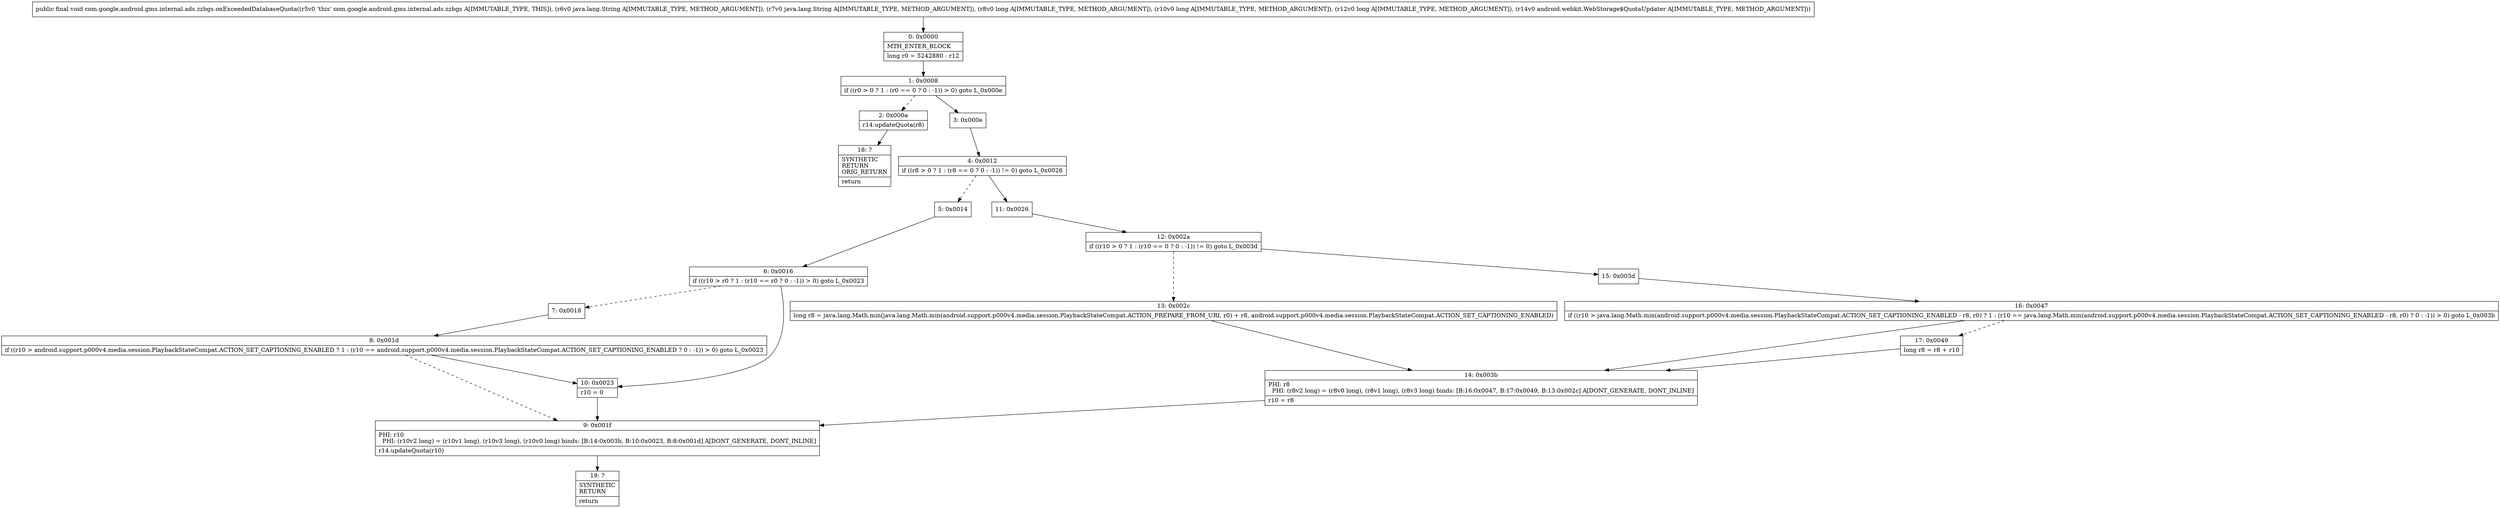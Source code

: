 digraph "CFG forcom.google.android.gms.internal.ads.zzbgs.onExceededDatabaseQuota(Ljava\/lang\/String;Ljava\/lang\/String;JJJLandroid\/webkit\/WebStorage$QuotaUpdater;)V" {
Node_0 [shape=record,label="{0\:\ 0x0000|MTH_ENTER_BLOCK\l|long r0 = 5242880 \- r12\l}"];
Node_1 [shape=record,label="{1\:\ 0x0008|if ((r0 \> 0 ? 1 : (r0 == 0 ? 0 : \-1)) \> 0) goto L_0x000e\l}"];
Node_2 [shape=record,label="{2\:\ 0x000a|r14.updateQuota(r8)\l}"];
Node_3 [shape=record,label="{3\:\ 0x000e}"];
Node_4 [shape=record,label="{4\:\ 0x0012|if ((r8 \> 0 ? 1 : (r8 == 0 ? 0 : \-1)) != 0) goto L_0x0026\l}"];
Node_5 [shape=record,label="{5\:\ 0x0014}"];
Node_6 [shape=record,label="{6\:\ 0x0016|if ((r10 \> r0 ? 1 : (r10 == r0 ? 0 : \-1)) \> 0) goto L_0x0023\l}"];
Node_7 [shape=record,label="{7\:\ 0x0018}"];
Node_8 [shape=record,label="{8\:\ 0x001d|if ((r10 \> android.support.p000v4.media.session.PlaybackStateCompat.ACTION_SET_CAPTIONING_ENABLED ? 1 : (r10 == android.support.p000v4.media.session.PlaybackStateCompat.ACTION_SET_CAPTIONING_ENABLED ? 0 : \-1)) \> 0) goto L_0x0023\l}"];
Node_9 [shape=record,label="{9\:\ 0x001f|PHI: r10 \l  PHI: (r10v2 long) = (r10v1 long), (r10v3 long), (r10v0 long) binds: [B:14:0x003b, B:10:0x0023, B:8:0x001d] A[DONT_GENERATE, DONT_INLINE]\l|r14.updateQuota(r10)\l}"];
Node_10 [shape=record,label="{10\:\ 0x0023|r10 = 0\l}"];
Node_11 [shape=record,label="{11\:\ 0x0026}"];
Node_12 [shape=record,label="{12\:\ 0x002a|if ((r10 \> 0 ? 1 : (r10 == 0 ? 0 : \-1)) != 0) goto L_0x003d\l}"];
Node_13 [shape=record,label="{13\:\ 0x002c|long r8 = java.lang.Math.min(java.lang.Math.min(android.support.p000v4.media.session.PlaybackStateCompat.ACTION_PREPARE_FROM_URI, r0) + r8, android.support.p000v4.media.session.PlaybackStateCompat.ACTION_SET_CAPTIONING_ENABLED)\l}"];
Node_14 [shape=record,label="{14\:\ 0x003b|PHI: r8 \l  PHI: (r8v2 long) = (r8v0 long), (r8v1 long), (r8v3 long) binds: [B:16:0x0047, B:17:0x0049, B:13:0x002c] A[DONT_GENERATE, DONT_INLINE]\l|r10 = r8\l}"];
Node_15 [shape=record,label="{15\:\ 0x003d}"];
Node_16 [shape=record,label="{16\:\ 0x0047|if ((r10 \> java.lang.Math.min(android.support.p000v4.media.session.PlaybackStateCompat.ACTION_SET_CAPTIONING_ENABLED \- r8, r0) ? 1 : (r10 == java.lang.Math.min(android.support.p000v4.media.session.PlaybackStateCompat.ACTION_SET_CAPTIONING_ENABLED \- r8, r0) ? 0 : \-1)) \> 0) goto L_0x003b\l}"];
Node_17 [shape=record,label="{17\:\ 0x0049|long r8 = r8 + r10\l}"];
Node_18 [shape=record,label="{18\:\ ?|SYNTHETIC\lRETURN\lORIG_RETURN\l|return\l}"];
Node_19 [shape=record,label="{19\:\ ?|SYNTHETIC\lRETURN\l|return\l}"];
MethodNode[shape=record,label="{public final void com.google.android.gms.internal.ads.zzbgs.onExceededDatabaseQuota((r5v0 'this' com.google.android.gms.internal.ads.zzbgs A[IMMUTABLE_TYPE, THIS]), (r6v0 java.lang.String A[IMMUTABLE_TYPE, METHOD_ARGUMENT]), (r7v0 java.lang.String A[IMMUTABLE_TYPE, METHOD_ARGUMENT]), (r8v0 long A[IMMUTABLE_TYPE, METHOD_ARGUMENT]), (r10v0 long A[IMMUTABLE_TYPE, METHOD_ARGUMENT]), (r12v0 long A[IMMUTABLE_TYPE, METHOD_ARGUMENT]), (r14v0 android.webkit.WebStorage$QuotaUpdater A[IMMUTABLE_TYPE, METHOD_ARGUMENT])) }"];
MethodNode -> Node_0;
Node_0 -> Node_1;
Node_1 -> Node_2[style=dashed];
Node_1 -> Node_3;
Node_2 -> Node_18;
Node_3 -> Node_4;
Node_4 -> Node_5[style=dashed];
Node_4 -> Node_11;
Node_5 -> Node_6;
Node_6 -> Node_7[style=dashed];
Node_6 -> Node_10;
Node_7 -> Node_8;
Node_8 -> Node_9[style=dashed];
Node_8 -> Node_10;
Node_9 -> Node_19;
Node_10 -> Node_9;
Node_11 -> Node_12;
Node_12 -> Node_13[style=dashed];
Node_12 -> Node_15;
Node_13 -> Node_14;
Node_14 -> Node_9;
Node_15 -> Node_16;
Node_16 -> Node_14;
Node_16 -> Node_17[style=dashed];
Node_17 -> Node_14;
}

